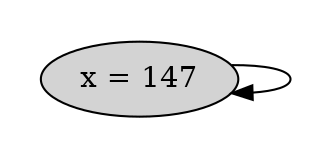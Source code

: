 strict digraph DiskGraph {
nodesep=0.35;
subgraph cluster_graph {
color="white";
-2603801094527747627 [label="x = 147",style = filled]
-2603801094527747627 -> -2603801094527747627 [label="",color="black",fontcolor="black"];
{rank = same; -2603801094527747627;}
}
}